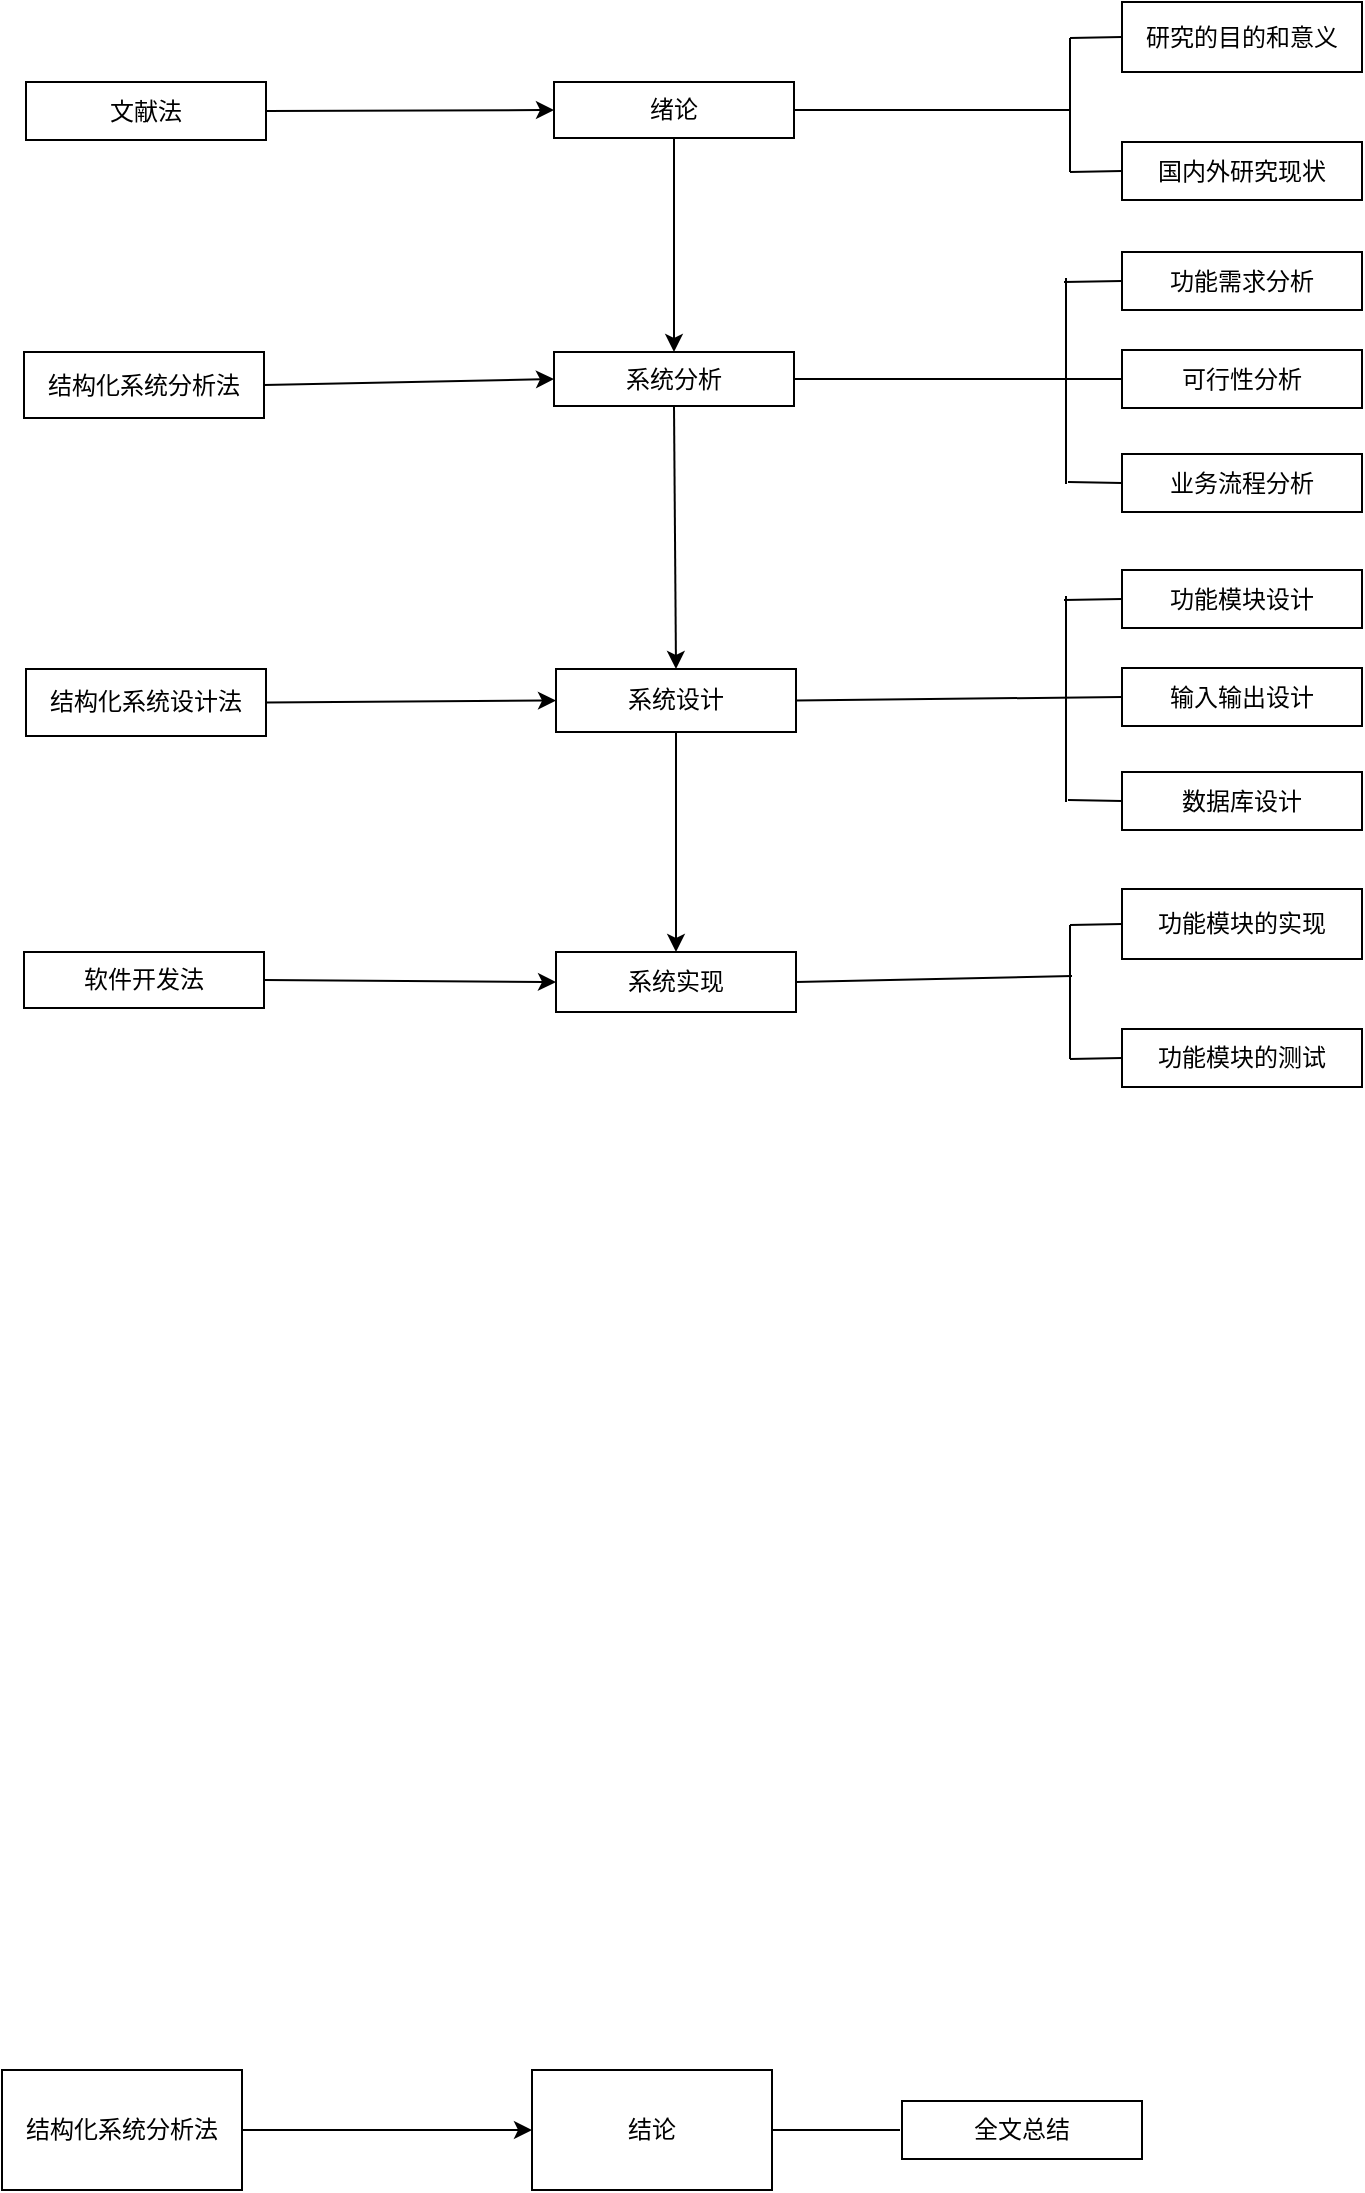 <mxfile version="21.3.5" type="github">
  <diagram name="第 1 页" id="dVfCkkUMNiU2_hFv-WXL">
    <mxGraphModel dx="1034" dy="438" grid="0" gridSize="10" guides="1" tooltips="1" connect="1" arrows="1" fold="1" page="0" pageScale="1" pageWidth="827" pageHeight="1169" math="0" shadow="0">
      <root>
        <mxCell id="0" />
        <mxCell id="1" parent="0" />
        <mxCell id="jEuq8wLIyy8ZGfZIhx-s-1" value="文献法" style="rounded=0;whiteSpace=wrap;html=1;" parent="1" vertex="1">
          <mxGeometry x="90" y="124" width="120" height="29" as="geometry" />
        </mxCell>
        <mxCell id="jEuq8wLIyy8ZGfZIhx-s-2" value="绪论" style="rounded=0;whiteSpace=wrap;html=1;" parent="1" vertex="1">
          <mxGeometry x="354" y="124" width="120" height="28" as="geometry" />
        </mxCell>
        <mxCell id="jEuq8wLIyy8ZGfZIhx-s-4" value="国内外研究现状" style="rounded=0;whiteSpace=wrap;html=1;" parent="1" vertex="1">
          <mxGeometry x="638" y="154" width="120" height="29" as="geometry" />
        </mxCell>
        <mxCell id="jEuq8wLIyy8ZGfZIhx-s-5" value="研究的目的和意义" style="rounded=0;whiteSpace=wrap;html=1;" parent="1" vertex="1">
          <mxGeometry x="638" y="84" width="120" height="35" as="geometry" />
        </mxCell>
        <mxCell id="jEuq8wLIyy8ZGfZIhx-s-10" value="" style="endArrow=none;html=1;rounded=0;" parent="1" edge="1">
          <mxGeometry width="50" height="50" relative="1" as="geometry">
            <mxPoint x="612" y="169" as="sourcePoint" />
            <mxPoint x="612" y="102" as="targetPoint" />
          </mxGeometry>
        </mxCell>
        <mxCell id="jEuq8wLIyy8ZGfZIhx-s-13" value="结构化系统分析法" style="rounded=0;whiteSpace=wrap;html=1;" parent="1" vertex="1">
          <mxGeometry x="89" y="259" width="120" height="33" as="geometry" />
        </mxCell>
        <mxCell id="jEuq8wLIyy8ZGfZIhx-s-14" value="系统分析" style="whiteSpace=wrap;html=1;rounded=0;" parent="1" vertex="1">
          <mxGeometry x="354" y="259" width="120" height="27" as="geometry" />
        </mxCell>
        <mxCell id="jEuq8wLIyy8ZGfZIhx-s-16" value="" style="endArrow=none;html=1;rounded=0;exitX=0;exitY=0.5;exitDx=0;exitDy=0;" parent="1" source="jEuq8wLIyy8ZGfZIhx-s-4" edge="1">
          <mxGeometry width="50" height="50" relative="1" as="geometry">
            <mxPoint x="639" y="172" as="sourcePoint" />
            <mxPoint x="612" y="169" as="targetPoint" />
          </mxGeometry>
        </mxCell>
        <mxCell id="jEuq8wLIyy8ZGfZIhx-s-17" value="" style="endArrow=none;html=1;rounded=0;entryX=0;entryY=0.5;entryDx=0;entryDy=0;" parent="1" target="jEuq8wLIyy8ZGfZIhx-s-5" edge="1">
          <mxGeometry width="50" height="50" relative="1" as="geometry">
            <mxPoint x="612" y="102" as="sourcePoint" />
            <mxPoint x="689" y="122" as="targetPoint" />
          </mxGeometry>
        </mxCell>
        <mxCell id="jEuq8wLIyy8ZGfZIhx-s-21" value="功能需求分析" style="rounded=0;whiteSpace=wrap;html=1;" parent="1" vertex="1">
          <mxGeometry x="638" y="209" width="120" height="29" as="geometry" />
        </mxCell>
        <mxCell id="jEuq8wLIyy8ZGfZIhx-s-22" value="可行性分析" style="rounded=0;whiteSpace=wrap;html=1;" parent="1" vertex="1">
          <mxGeometry x="638" y="258" width="120" height="29" as="geometry" />
        </mxCell>
        <mxCell id="jEuq8wLIyy8ZGfZIhx-s-23" value="业务流程分析" style="rounded=0;whiteSpace=wrap;html=1;" parent="1" vertex="1">
          <mxGeometry x="638" y="310" width="120" height="29" as="geometry" />
        </mxCell>
        <mxCell id="jEuq8wLIyy8ZGfZIhx-s-24" value="" style="endArrow=none;html=1;rounded=0;" parent="1" edge="1">
          <mxGeometry width="50" height="50" relative="1" as="geometry">
            <mxPoint x="610" y="325" as="sourcePoint" />
            <mxPoint x="610" y="222" as="targetPoint" />
          </mxGeometry>
        </mxCell>
        <mxCell id="jEuq8wLIyy8ZGfZIhx-s-25" value="" style="endArrow=none;html=1;rounded=0;entryX=0;entryY=0.5;entryDx=0;entryDy=0;" parent="1" target="jEuq8wLIyy8ZGfZIhx-s-21" edge="1">
          <mxGeometry width="50" height="50" relative="1" as="geometry">
            <mxPoint x="609" y="224" as="sourcePoint" />
            <mxPoint x="638" y="231" as="targetPoint" />
          </mxGeometry>
        </mxCell>
        <mxCell id="jEuq8wLIyy8ZGfZIhx-s-27" value="" style="endArrow=none;html=1;rounded=0;exitX=0;exitY=0.5;exitDx=0;exitDy=0;" parent="1" source="jEuq8wLIyy8ZGfZIhx-s-23" edge="1">
          <mxGeometry width="50" height="50" relative="1" as="geometry">
            <mxPoint x="561" y="374" as="sourcePoint" />
            <mxPoint x="611" y="324" as="targetPoint" />
          </mxGeometry>
        </mxCell>
        <mxCell id="jEuq8wLIyy8ZGfZIhx-s-28" value="结构化系统设计法" style="rounded=0;whiteSpace=wrap;html=1;" parent="1" vertex="1">
          <mxGeometry x="90" y="417.5" width="120" height="33.5" as="geometry" />
        </mxCell>
        <mxCell id="jEuq8wLIyy8ZGfZIhx-s-29" value="系统设计" style="whiteSpace=wrap;html=1;rounded=0;" parent="1" vertex="1">
          <mxGeometry x="355" y="417.5" width="120" height="31.5" as="geometry" />
        </mxCell>
        <mxCell id="jEuq8wLIyy8ZGfZIhx-s-31" value="功能模块设计" style="rounded=0;whiteSpace=wrap;html=1;" parent="1" vertex="1">
          <mxGeometry x="638" y="368" width="120" height="29" as="geometry" />
        </mxCell>
        <mxCell id="jEuq8wLIyy8ZGfZIhx-s-32" value="输入输出设计" style="rounded=0;whiteSpace=wrap;html=1;" parent="1" vertex="1">
          <mxGeometry x="638" y="417" width="120" height="29" as="geometry" />
        </mxCell>
        <mxCell id="jEuq8wLIyy8ZGfZIhx-s-33" value="数据库设计" style="rounded=0;whiteSpace=wrap;html=1;" parent="1" vertex="1">
          <mxGeometry x="638" y="469" width="120" height="29" as="geometry" />
        </mxCell>
        <mxCell id="jEuq8wLIyy8ZGfZIhx-s-34" value="" style="endArrow=none;html=1;rounded=0;" parent="1" edge="1">
          <mxGeometry width="50" height="50" relative="1" as="geometry">
            <mxPoint x="610" y="484" as="sourcePoint" />
            <mxPoint x="610" y="381" as="targetPoint" />
          </mxGeometry>
        </mxCell>
        <mxCell id="jEuq8wLIyy8ZGfZIhx-s-35" value="" style="endArrow=none;html=1;rounded=0;entryX=0;entryY=0.5;entryDx=0;entryDy=0;" parent="1" target="jEuq8wLIyy8ZGfZIhx-s-31" edge="1">
          <mxGeometry width="50" height="50" relative="1" as="geometry">
            <mxPoint x="609" y="383" as="sourcePoint" />
            <mxPoint x="638" y="390" as="targetPoint" />
          </mxGeometry>
        </mxCell>
        <mxCell id="jEuq8wLIyy8ZGfZIhx-s-36" value="" style="endArrow=none;html=1;rounded=0;exitX=0;exitY=0.5;exitDx=0;exitDy=0;" parent="1" source="jEuq8wLIyy8ZGfZIhx-s-33" edge="1">
          <mxGeometry width="50" height="50" relative="1" as="geometry">
            <mxPoint x="561" y="533" as="sourcePoint" />
            <mxPoint x="611" y="483" as="targetPoint" />
          </mxGeometry>
        </mxCell>
        <mxCell id="jEuq8wLIyy8ZGfZIhx-s-38" value="软件开发法" style="rounded=0;whiteSpace=wrap;html=1;" parent="1" vertex="1">
          <mxGeometry x="89" y="559" width="120" height="28" as="geometry" />
        </mxCell>
        <mxCell id="jEuq8wLIyy8ZGfZIhx-s-39" value="系统实现" style="whiteSpace=wrap;html=1;rounded=0;" parent="1" vertex="1">
          <mxGeometry x="355" y="559" width="120" height="30" as="geometry" />
        </mxCell>
        <mxCell id="jEuq8wLIyy8ZGfZIhx-s-46" value="功能模块的测试" style="rounded=0;whiteSpace=wrap;html=1;" parent="1" vertex="1">
          <mxGeometry x="638" y="597.5" width="120" height="29" as="geometry" />
        </mxCell>
        <mxCell id="jEuq8wLIyy8ZGfZIhx-s-47" value="功能模块的实现" style="rounded=0;whiteSpace=wrap;html=1;" parent="1" vertex="1">
          <mxGeometry x="638" y="527.5" width="120" height="35" as="geometry" />
        </mxCell>
        <mxCell id="jEuq8wLIyy8ZGfZIhx-s-48" value="" style="endArrow=none;html=1;rounded=0;" parent="1" edge="1">
          <mxGeometry width="50" height="50" relative="1" as="geometry">
            <mxPoint x="612" y="612.5" as="sourcePoint" />
            <mxPoint x="612" y="545.5" as="targetPoint" />
          </mxGeometry>
        </mxCell>
        <mxCell id="jEuq8wLIyy8ZGfZIhx-s-49" value="" style="endArrow=none;html=1;rounded=0;exitX=0;exitY=0.5;exitDx=0;exitDy=0;" parent="1" source="jEuq8wLIyy8ZGfZIhx-s-46" edge="1">
          <mxGeometry width="50" height="50" relative="1" as="geometry">
            <mxPoint x="639" y="615.5" as="sourcePoint" />
            <mxPoint x="612" y="612.5" as="targetPoint" />
          </mxGeometry>
        </mxCell>
        <mxCell id="jEuq8wLIyy8ZGfZIhx-s-50" value="" style="endArrow=none;html=1;rounded=0;entryX=0;entryY=0.5;entryDx=0;entryDy=0;" parent="1" target="jEuq8wLIyy8ZGfZIhx-s-47" edge="1">
          <mxGeometry width="50" height="50" relative="1" as="geometry">
            <mxPoint x="612" y="545.5" as="sourcePoint" />
            <mxPoint x="689" y="565.5" as="targetPoint" />
          </mxGeometry>
        </mxCell>
        <mxCell id="jEuq8wLIyy8ZGfZIhx-s-54" value="" style="edgeStyle=orthogonalEdgeStyle;rounded=0;orthogonalLoop=1;jettySize=auto;html=1;" parent="1" source="jEuq8wLIyy8ZGfZIhx-s-52" target="jEuq8wLIyy8ZGfZIhx-s-53" edge="1">
          <mxGeometry relative="1" as="geometry" />
        </mxCell>
        <mxCell id="jEuq8wLIyy8ZGfZIhx-s-52" value="结构化系统分析法" style="rounded=0;whiteSpace=wrap;html=1;" parent="1" vertex="1">
          <mxGeometry x="78" y="1118" width="120" height="60" as="geometry" />
        </mxCell>
        <mxCell id="jEuq8wLIyy8ZGfZIhx-s-53" value="结论" style="whiteSpace=wrap;html=1;rounded=0;" parent="1" vertex="1">
          <mxGeometry x="343" y="1118" width="120" height="60" as="geometry" />
        </mxCell>
        <mxCell id="jEuq8wLIyy8ZGfZIhx-s-55" value="全文总结" style="rounded=0;whiteSpace=wrap;html=1;" parent="1" vertex="1">
          <mxGeometry x="528" y="1133.5" width="120" height="29" as="geometry" />
        </mxCell>
        <mxCell id="jEuq8wLIyy8ZGfZIhx-s-56" value="" style="endArrow=none;html=1;rounded=0;exitX=1;exitY=0.5;exitDx=0;exitDy=0;" parent="1" source="jEuq8wLIyy8ZGfZIhx-s-53" edge="1">
          <mxGeometry width="50" height="50" relative="1" as="geometry">
            <mxPoint x="477" y="1196" as="sourcePoint" />
            <mxPoint x="527" y="1148" as="targetPoint" />
          </mxGeometry>
        </mxCell>
        <mxCell id="DGd8OxKndWZiuIs7FBVs-1" value="" style="endArrow=classic;html=1;rounded=0;exitX=0.5;exitY=1;exitDx=0;exitDy=0;entryX=0.5;entryY=0;entryDx=0;entryDy=0;" edge="1" parent="1" source="jEuq8wLIyy8ZGfZIhx-s-2" target="jEuq8wLIyy8ZGfZIhx-s-14">
          <mxGeometry width="50" height="50" relative="1" as="geometry">
            <mxPoint x="362" y="95" as="sourcePoint" />
            <mxPoint x="412" y="45" as="targetPoint" />
          </mxGeometry>
        </mxCell>
        <mxCell id="DGd8OxKndWZiuIs7FBVs-2" value="" style="endArrow=classic;html=1;rounded=0;exitX=0.5;exitY=1;exitDx=0;exitDy=0;entryX=0.5;entryY=0;entryDx=0;entryDy=0;" edge="1" parent="1" source="jEuq8wLIyy8ZGfZIhx-s-14" target="jEuq8wLIyy8ZGfZIhx-s-29">
          <mxGeometry width="50" height="50" relative="1" as="geometry">
            <mxPoint x="72" y="248" as="sourcePoint" />
            <mxPoint x="122" y="198" as="targetPoint" />
          </mxGeometry>
        </mxCell>
        <mxCell id="DGd8OxKndWZiuIs7FBVs-3" value="" style="endArrow=classic;html=1;rounded=0;exitX=0.5;exitY=1;exitDx=0;exitDy=0;entryX=0.5;entryY=0;entryDx=0;entryDy=0;" edge="1" parent="1" source="jEuq8wLIyy8ZGfZIhx-s-29" target="jEuq8wLIyy8ZGfZIhx-s-39">
          <mxGeometry width="50" height="50" relative="1" as="geometry">
            <mxPoint x="260" y="508" as="sourcePoint" />
            <mxPoint x="310" y="458" as="targetPoint" />
          </mxGeometry>
        </mxCell>
        <mxCell id="DGd8OxKndWZiuIs7FBVs-4" value="" style="endArrow=classic;html=1;rounded=0;exitX=1;exitY=0.5;exitDx=0;exitDy=0;entryX=0;entryY=0.5;entryDx=0;entryDy=0;" edge="1" parent="1" source="jEuq8wLIyy8ZGfZIhx-s-1" target="jEuq8wLIyy8ZGfZIhx-s-2">
          <mxGeometry width="50" height="50" relative="1" as="geometry">
            <mxPoint x="264" y="239" as="sourcePoint" />
            <mxPoint x="314" y="189" as="targetPoint" />
          </mxGeometry>
        </mxCell>
        <mxCell id="DGd8OxKndWZiuIs7FBVs-5" value="" style="endArrow=classic;html=1;rounded=0;exitX=1;exitY=0.5;exitDx=0;exitDy=0;entryX=0;entryY=0.5;entryDx=0;entryDy=0;" edge="1" parent="1" source="jEuq8wLIyy8ZGfZIhx-s-13" target="jEuq8wLIyy8ZGfZIhx-s-14">
          <mxGeometry width="50" height="50" relative="1" as="geometry">
            <mxPoint x="229" y="241" as="sourcePoint" />
            <mxPoint x="279" y="191" as="targetPoint" />
          </mxGeometry>
        </mxCell>
        <mxCell id="DGd8OxKndWZiuIs7FBVs-6" value="" style="endArrow=classic;html=1;rounded=0;exitX=1;exitY=0.5;exitDx=0;exitDy=0;entryX=0;entryY=0.5;entryDx=0;entryDy=0;" edge="1" parent="1" source="jEuq8wLIyy8ZGfZIhx-s-28" target="jEuq8wLIyy8ZGfZIhx-s-29">
          <mxGeometry width="50" height="50" relative="1" as="geometry">
            <mxPoint x="206" y="365" as="sourcePoint" />
            <mxPoint x="256" y="315" as="targetPoint" />
          </mxGeometry>
        </mxCell>
        <mxCell id="DGd8OxKndWZiuIs7FBVs-7" value="" style="endArrow=classic;html=1;rounded=0;exitX=1;exitY=0.5;exitDx=0;exitDy=0;entryX=0;entryY=0.5;entryDx=0;entryDy=0;" edge="1" parent="1" source="jEuq8wLIyy8ZGfZIhx-s-38" target="jEuq8wLIyy8ZGfZIhx-s-39">
          <mxGeometry width="50" height="50" relative="1" as="geometry">
            <mxPoint x="316" y="698" as="sourcePoint" />
            <mxPoint x="366" y="648" as="targetPoint" />
          </mxGeometry>
        </mxCell>
        <mxCell id="DGd8OxKndWZiuIs7FBVs-10" value="" style="endArrow=none;html=1;rounded=0;exitX=1;exitY=0.5;exitDx=0;exitDy=0;" edge="1" parent="1" source="jEuq8wLIyy8ZGfZIhx-s-2">
          <mxGeometry width="50" height="50" relative="1" as="geometry">
            <mxPoint x="489" y="188" as="sourcePoint" />
            <mxPoint x="612" y="138" as="targetPoint" />
          </mxGeometry>
        </mxCell>
        <mxCell id="DGd8OxKndWZiuIs7FBVs-11" value="" style="endArrow=none;html=1;rounded=0;exitX=1;exitY=0.5;exitDx=0;exitDy=0;entryX=0;entryY=0.5;entryDx=0;entryDy=0;" edge="1" parent="1" source="jEuq8wLIyy8ZGfZIhx-s-14" target="jEuq8wLIyy8ZGfZIhx-s-22">
          <mxGeometry width="50" height="50" relative="1" as="geometry">
            <mxPoint x="524" y="219" as="sourcePoint" />
            <mxPoint x="574" y="169" as="targetPoint" />
          </mxGeometry>
        </mxCell>
        <mxCell id="DGd8OxKndWZiuIs7FBVs-12" value="" style="endArrow=none;html=1;rounded=0;exitX=1;exitY=0.5;exitDx=0;exitDy=0;entryX=0;entryY=0.5;entryDx=0;entryDy=0;" edge="1" parent="1" source="jEuq8wLIyy8ZGfZIhx-s-29" target="jEuq8wLIyy8ZGfZIhx-s-32">
          <mxGeometry width="50" height="50" relative="1" as="geometry">
            <mxPoint x="540" y="384" as="sourcePoint" />
            <mxPoint x="590" y="334" as="targetPoint" />
          </mxGeometry>
        </mxCell>
        <mxCell id="DGd8OxKndWZiuIs7FBVs-13" value="" style="endArrow=none;html=1;rounded=0;exitX=1;exitY=0.5;exitDx=0;exitDy=0;" edge="1" parent="1" source="jEuq8wLIyy8ZGfZIhx-s-39">
          <mxGeometry width="50" height="50" relative="1" as="geometry">
            <mxPoint x="507" y="544" as="sourcePoint" />
            <mxPoint x="613" y="571" as="targetPoint" />
          </mxGeometry>
        </mxCell>
      </root>
    </mxGraphModel>
  </diagram>
</mxfile>
